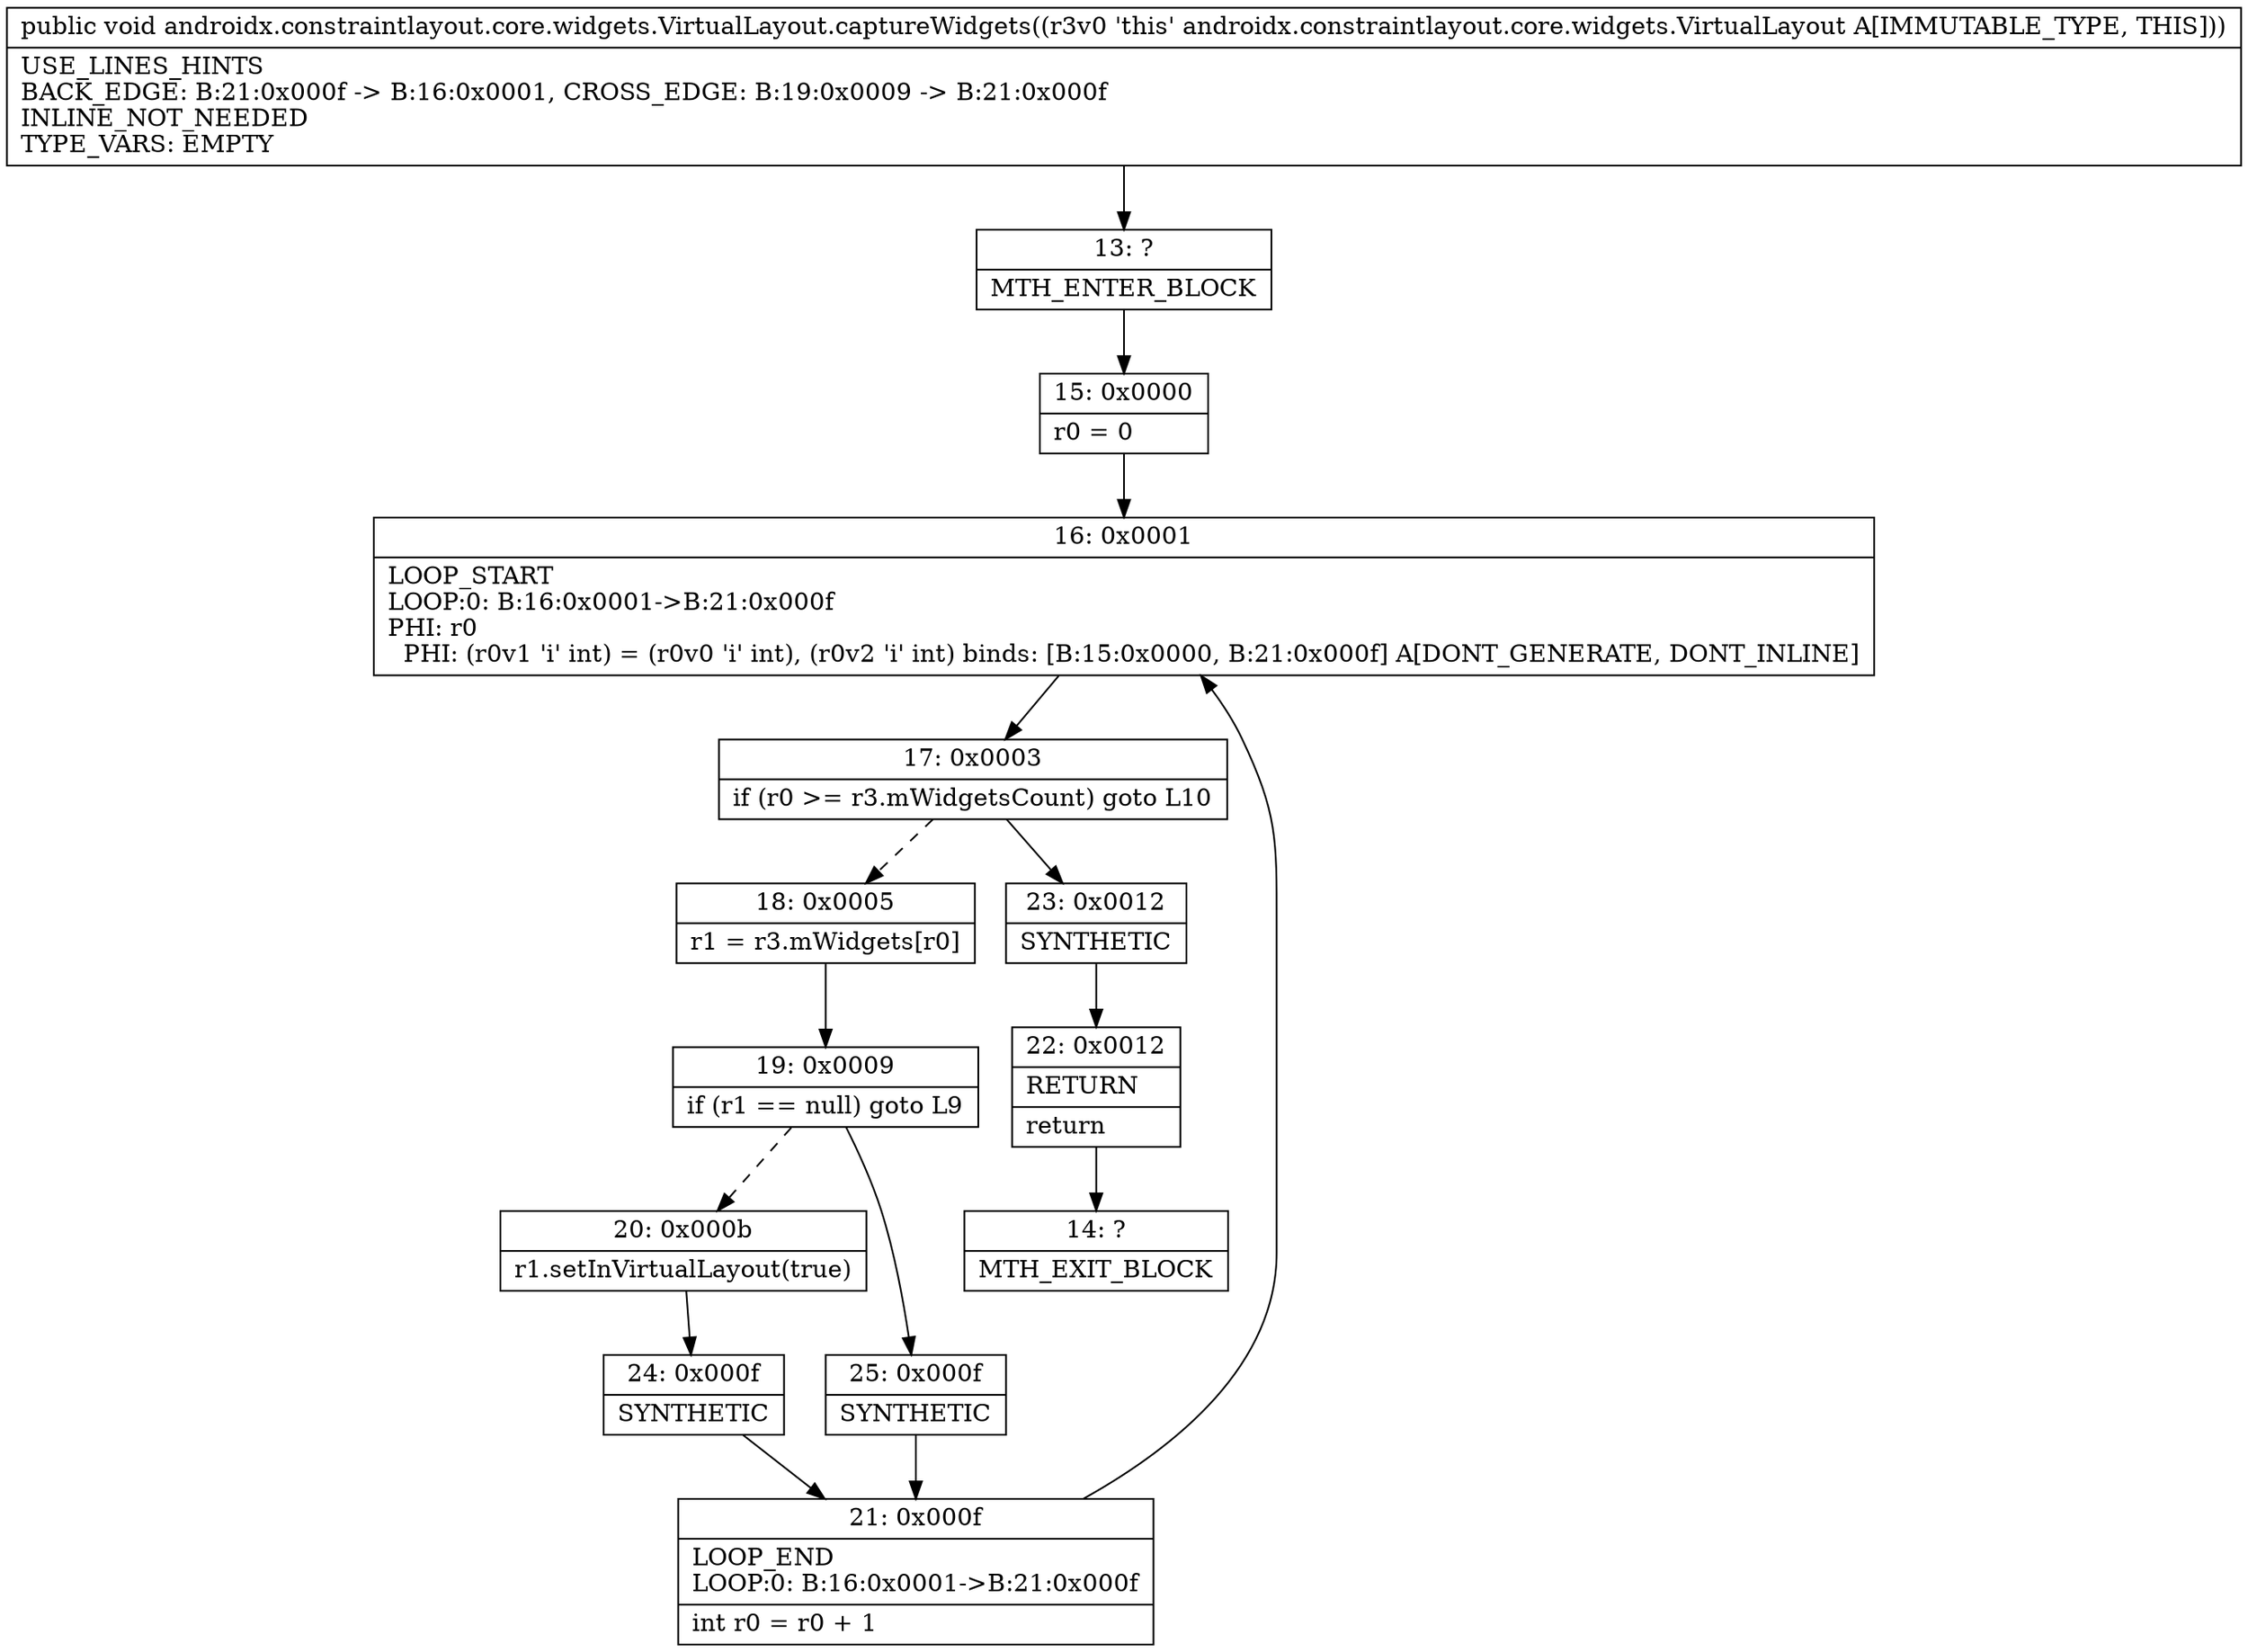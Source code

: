digraph "CFG forandroidx.constraintlayout.core.widgets.VirtualLayout.captureWidgets()V" {
Node_13 [shape=record,label="{13\:\ ?|MTH_ENTER_BLOCK\l}"];
Node_15 [shape=record,label="{15\:\ 0x0000|r0 = 0\l}"];
Node_16 [shape=record,label="{16\:\ 0x0001|LOOP_START\lLOOP:0: B:16:0x0001\-\>B:21:0x000f\lPHI: r0 \l  PHI: (r0v1 'i' int) = (r0v0 'i' int), (r0v2 'i' int) binds: [B:15:0x0000, B:21:0x000f] A[DONT_GENERATE, DONT_INLINE]\l}"];
Node_17 [shape=record,label="{17\:\ 0x0003|if (r0 \>= r3.mWidgetsCount) goto L10\l}"];
Node_18 [shape=record,label="{18\:\ 0x0005|r1 = r3.mWidgets[r0]\l}"];
Node_19 [shape=record,label="{19\:\ 0x0009|if (r1 == null) goto L9\l}"];
Node_20 [shape=record,label="{20\:\ 0x000b|r1.setInVirtualLayout(true)\l}"];
Node_24 [shape=record,label="{24\:\ 0x000f|SYNTHETIC\l}"];
Node_21 [shape=record,label="{21\:\ 0x000f|LOOP_END\lLOOP:0: B:16:0x0001\-\>B:21:0x000f\l|int r0 = r0 + 1\l}"];
Node_25 [shape=record,label="{25\:\ 0x000f|SYNTHETIC\l}"];
Node_23 [shape=record,label="{23\:\ 0x0012|SYNTHETIC\l}"];
Node_22 [shape=record,label="{22\:\ 0x0012|RETURN\l|return\l}"];
Node_14 [shape=record,label="{14\:\ ?|MTH_EXIT_BLOCK\l}"];
MethodNode[shape=record,label="{public void androidx.constraintlayout.core.widgets.VirtualLayout.captureWidgets((r3v0 'this' androidx.constraintlayout.core.widgets.VirtualLayout A[IMMUTABLE_TYPE, THIS]))  | USE_LINES_HINTS\lBACK_EDGE: B:21:0x000f \-\> B:16:0x0001, CROSS_EDGE: B:19:0x0009 \-\> B:21:0x000f\lINLINE_NOT_NEEDED\lTYPE_VARS: EMPTY\l}"];
MethodNode -> Node_13;Node_13 -> Node_15;
Node_15 -> Node_16;
Node_16 -> Node_17;
Node_17 -> Node_18[style=dashed];
Node_17 -> Node_23;
Node_18 -> Node_19;
Node_19 -> Node_20[style=dashed];
Node_19 -> Node_25;
Node_20 -> Node_24;
Node_24 -> Node_21;
Node_21 -> Node_16;
Node_25 -> Node_21;
Node_23 -> Node_22;
Node_22 -> Node_14;
}

